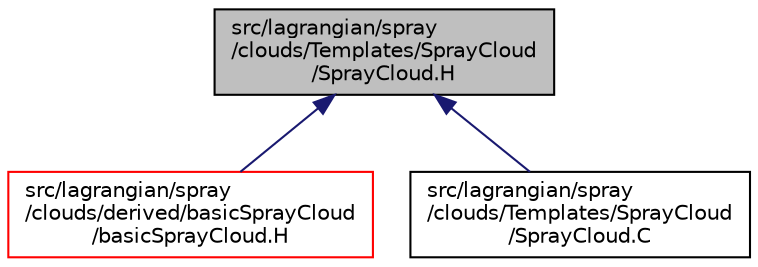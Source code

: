 digraph "src/lagrangian/spray/clouds/Templates/SprayCloud/SprayCloud.H"
{
  bgcolor="transparent";
  edge [fontname="Helvetica",fontsize="10",labelfontname="Helvetica",labelfontsize="10"];
  node [fontname="Helvetica",fontsize="10",shape=record];
  Node1 [label="src/lagrangian/spray\l/clouds/Templates/SprayCloud\l/SprayCloud.H",height=0.2,width=0.4,color="black", fillcolor="grey75", style="filled", fontcolor="black"];
  Node1 -> Node2 [dir="back",color="midnightblue",fontsize="10",style="solid",fontname="Helvetica"];
  Node2 [label="src/lagrangian/spray\l/clouds/derived/basicSprayCloud\l/basicSprayCloud.H",height=0.2,width=0.4,color="red",URL="$a07285.html"];
  Node1 -> Node3 [dir="back",color="midnightblue",fontsize="10",style="solid",fontname="Helvetica"];
  Node3 [label="src/lagrangian/spray\l/clouds/Templates/SprayCloud\l/SprayCloud.C",height=0.2,width=0.4,color="black",URL="$a07286.html"];
}
